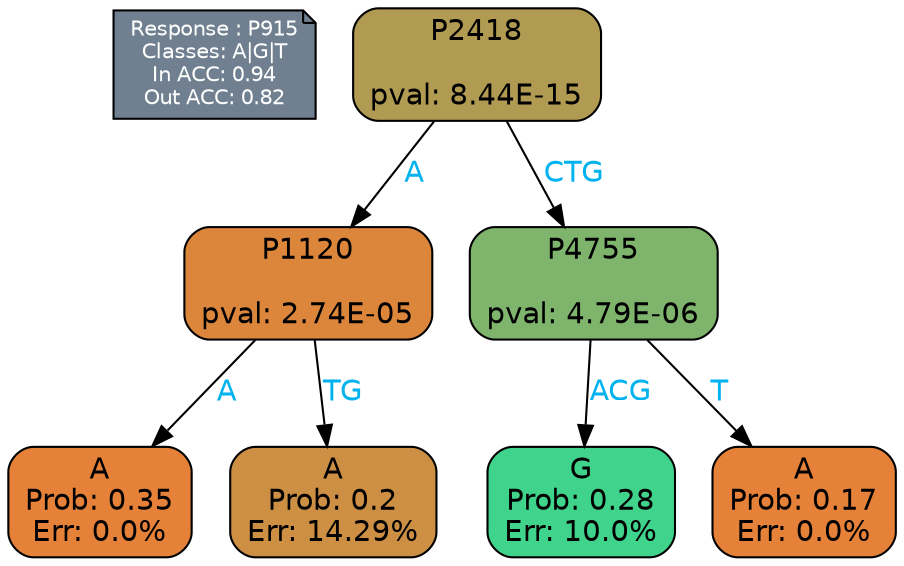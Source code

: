 digraph Tree {
node [shape=box, style="filled, rounded", color="black", fontname=helvetica] ;
graph [ranksep=equally, splines=polylines, bgcolor=transparent, dpi=600] ;
edge [fontname=helvetica] ;
LEGEND [label="Response : P915
Classes: A|G|T
In ACC: 0.94
Out ACC: 0.82
",shape=note,align=left,style=filled,fillcolor="slategray",fontcolor="white",fontsize=10];1 [label="P2418

pval: 8.44E-15", fillcolor="#b19b52"] ;
2 [label="P1120

pval: 2.74E-05", fillcolor="#dc863c"] ;
3 [label="A
Prob: 0.35
Err: 0.0%", fillcolor="#e58139"] ;
4 [label="A
Prob: 0.2
Err: 14.29%", fillcolor="#cc8f43"] ;
5 [label="P4755

pval: 4.79E-06", fillcolor="#7eb46c"] ;
6 [label="G
Prob: 0.28
Err: 10.0%", fillcolor="#40d38b"] ;
7 [label="A
Prob: 0.17
Err: 0.0%", fillcolor="#e58139"] ;
1 -> 2 [label="A",fontcolor=deepskyblue2] ;
1 -> 5 [label="CTG",fontcolor=deepskyblue2] ;
2 -> 3 [label="A",fontcolor=deepskyblue2] ;
2 -> 4 [label="TG",fontcolor=deepskyblue2] ;
5 -> 6 [label="ACG",fontcolor=deepskyblue2] ;
5 -> 7 [label="T",fontcolor=deepskyblue2] ;
{rank = same; 3;4;6;7;}{rank = same; LEGEND;1;}}